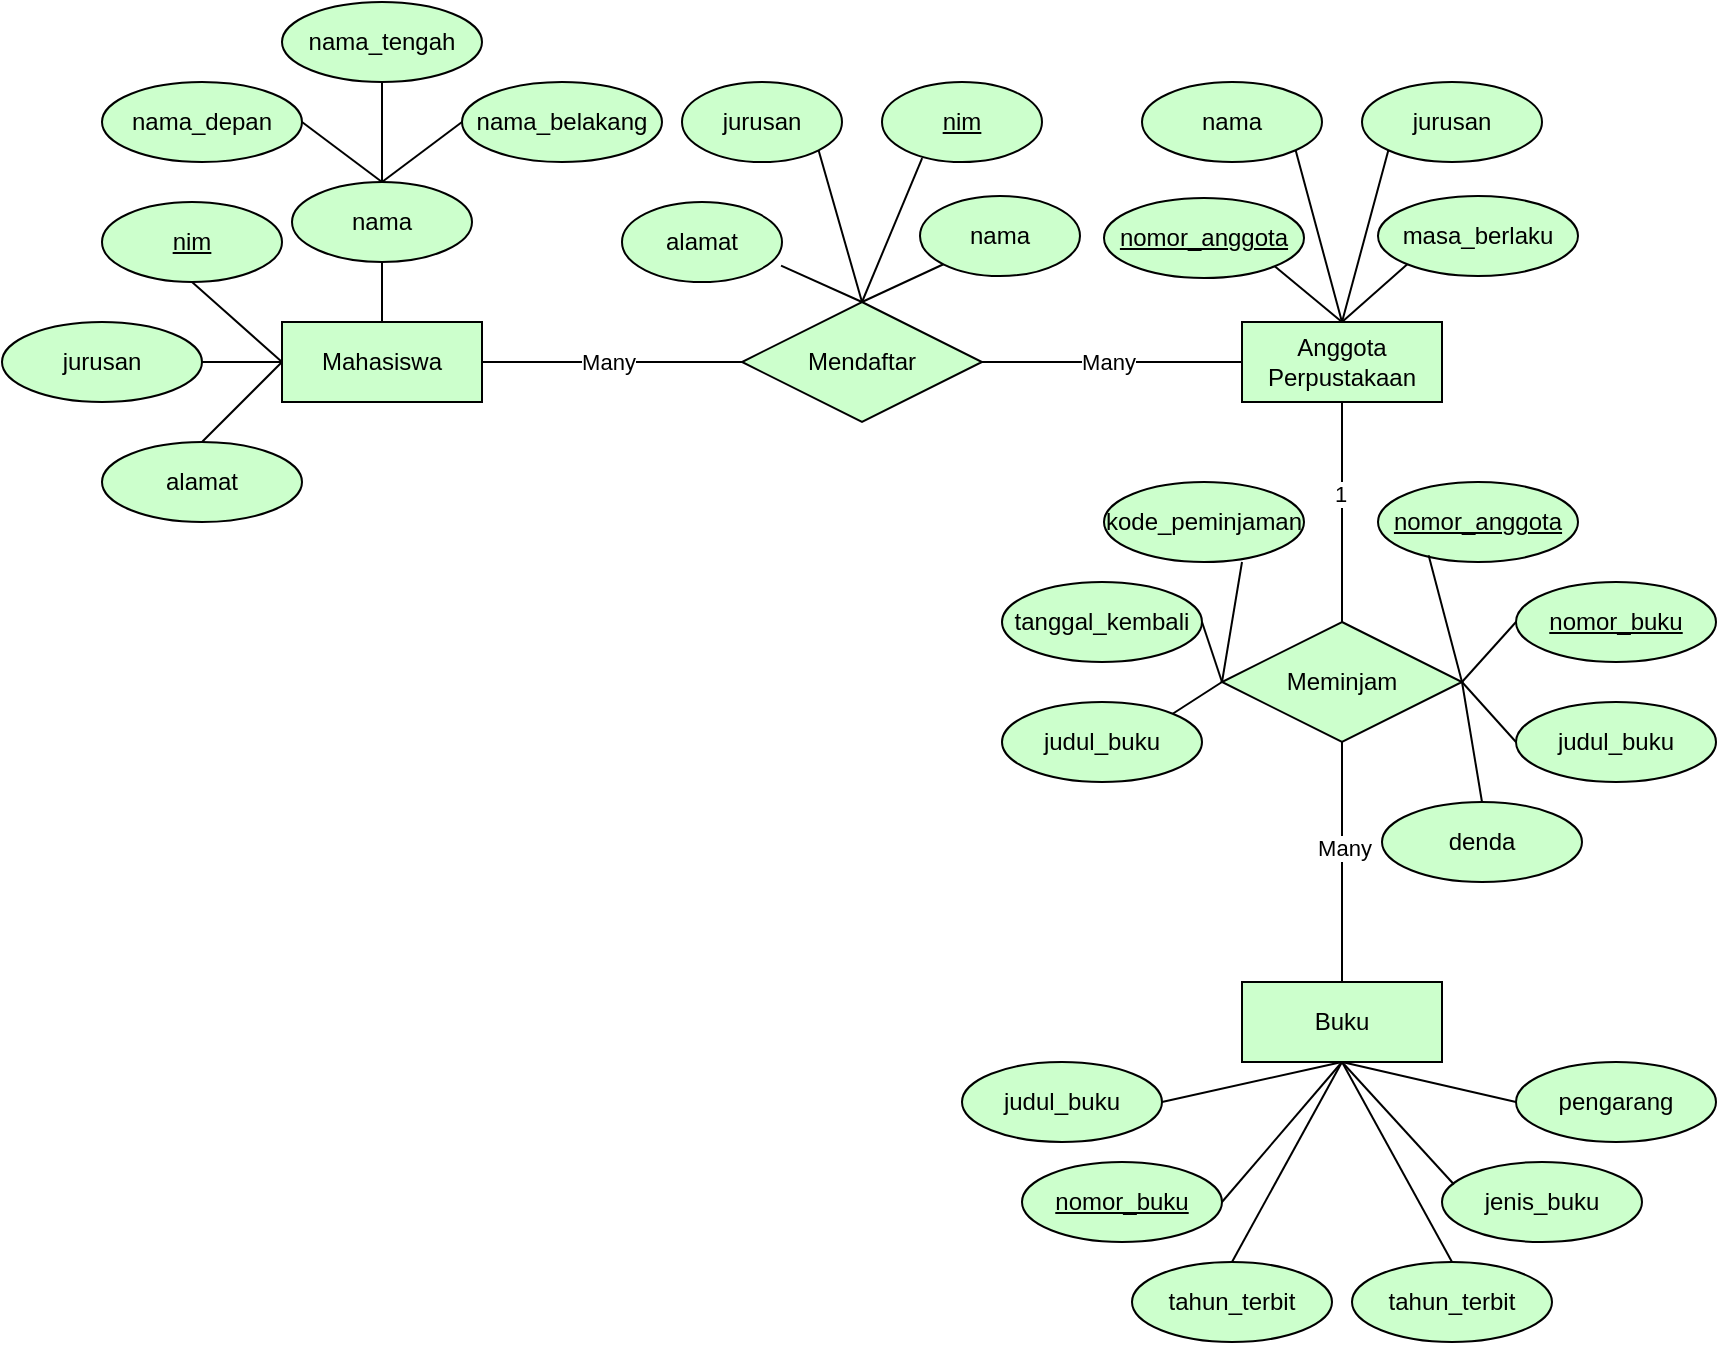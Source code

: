 <mxfile version="24.7.5">
  <diagram id="R2lEEEUBdFMjLlhIrx00" name="Page-1">
    <mxGraphModel dx="1389" dy="911" grid="1" gridSize="10" guides="1" tooltips="1" connect="1" arrows="1" fold="1" page="1" pageScale="1" pageWidth="850" pageHeight="1100" math="0" shadow="0" extFonts="Permanent Marker^https://fonts.googleapis.com/css?family=Permanent+Marker">
      <root>
        <mxCell id="0" />
        <mxCell id="1" parent="0" />
        <mxCell id="ZBU0QpozwrUeWdqNxnMn-2" value="Mendaftar" style="shape=rhombus;perimeter=rhombusPerimeter;whiteSpace=wrap;html=1;align=center;fillColor=#CCFFCC;" vertex="1" parent="1">
          <mxGeometry x="380" y="290" width="120" height="60" as="geometry" />
        </mxCell>
        <mxCell id="ZBU0QpozwrUeWdqNxnMn-4" value="" style="endArrow=none;html=1;rounded=0;exitX=1;exitY=0.5;exitDx=0;exitDy=0;entryX=0;entryY=0.5;entryDx=0;entryDy=0;fillColor=#CCFFCC;" edge="1" parent="1" source="ZBU0QpozwrUeWdqNxnMn-14" target="ZBU0QpozwrUeWdqNxnMn-2">
          <mxGeometry relative="1" as="geometry">
            <mxPoint x="250" y="320" as="sourcePoint" />
            <mxPoint x="470" y="300" as="targetPoint" />
          </mxGeometry>
        </mxCell>
        <mxCell id="ZBU0QpozwrUeWdqNxnMn-6" value="Many" style="edgeLabel;html=1;align=center;verticalAlign=middle;resizable=0;points=[];fillColor=#CCFFCC;" vertex="1" connectable="0" parent="ZBU0QpozwrUeWdqNxnMn-4">
          <mxGeometry x="-0.03" relative="1" as="geometry">
            <mxPoint as="offset" />
          </mxGeometry>
        </mxCell>
        <mxCell id="ZBU0QpozwrUeWdqNxnMn-5" value="" style="endArrow=none;html=1;rounded=0;exitX=1;exitY=0.5;exitDx=0;exitDy=0;entryX=0;entryY=0.5;entryDx=0;entryDy=0;fillColor=#CCFFCC;" edge="1" parent="1" source="ZBU0QpozwrUeWdqNxnMn-2" target="ZBU0QpozwrUeWdqNxnMn-15">
          <mxGeometry relative="1" as="geometry">
            <mxPoint x="260" y="330" as="sourcePoint" />
            <mxPoint x="580.0" y="320" as="targetPoint" />
          </mxGeometry>
        </mxCell>
        <mxCell id="ZBU0QpozwrUeWdqNxnMn-7" value="Many" style="edgeLabel;html=1;align=center;verticalAlign=middle;resizable=0;points=[];fillColor=#CCFFCC;" vertex="1" connectable="0" parent="ZBU0QpozwrUeWdqNxnMn-5">
          <mxGeometry x="-0.042" y="-2" relative="1" as="geometry">
            <mxPoint y="-2" as="offset" />
          </mxGeometry>
        </mxCell>
        <mxCell id="ZBU0QpozwrUeWdqNxnMn-8" value="Meminjam" style="shape=rhombus;perimeter=rhombusPerimeter;whiteSpace=wrap;html=1;align=center;fillColor=#CCFFCC;" vertex="1" parent="1">
          <mxGeometry x="620" y="450" width="120" height="60" as="geometry" />
        </mxCell>
        <mxCell id="ZBU0QpozwrUeWdqNxnMn-10" value="" style="endArrow=none;html=1;rounded=0;entryX=0.5;entryY=0;entryDx=0;entryDy=0;exitX=0.5;exitY=1;exitDx=0;exitDy=0;exitPerimeter=0;fillColor=#CCFFCC;" edge="1" parent="1" source="ZBU0QpozwrUeWdqNxnMn-15" target="ZBU0QpozwrUeWdqNxnMn-8">
          <mxGeometry relative="1" as="geometry">
            <mxPoint x="630" y="350" as="sourcePoint" />
            <mxPoint x="470" y="510" as="targetPoint" />
          </mxGeometry>
        </mxCell>
        <mxCell id="ZBU0QpozwrUeWdqNxnMn-12" value="1" style="edgeLabel;html=1;align=center;verticalAlign=middle;resizable=0;points=[];fillColor=#CCFFCC;" vertex="1" connectable="0" parent="ZBU0QpozwrUeWdqNxnMn-10">
          <mxGeometry x="-0.174" y="2" relative="1" as="geometry">
            <mxPoint x="-3" as="offset" />
          </mxGeometry>
        </mxCell>
        <mxCell id="ZBU0QpozwrUeWdqNxnMn-11" value="" style="endArrow=none;html=1;rounded=0;exitX=0.5;exitY=1;exitDx=0;exitDy=0;entryX=0.5;entryY=0;entryDx=0;entryDy=0;fillColor=#CCFFCC;" edge="1" parent="1" source="ZBU0QpozwrUeWdqNxnMn-8" target="ZBU0QpozwrUeWdqNxnMn-17">
          <mxGeometry relative="1" as="geometry">
            <mxPoint x="690" y="350" as="sourcePoint" />
            <mxPoint x="680.0" y="620" as="targetPoint" />
          </mxGeometry>
        </mxCell>
        <mxCell id="ZBU0QpozwrUeWdqNxnMn-13" value="Many" style="edgeLabel;html=1;align=center;verticalAlign=middle;resizable=0;points=[];fillColor=#CCFFCC;" vertex="1" connectable="0" parent="ZBU0QpozwrUeWdqNxnMn-11">
          <mxGeometry x="-0.126" y="1" relative="1" as="geometry">
            <mxPoint as="offset" />
          </mxGeometry>
        </mxCell>
        <mxCell id="ZBU0QpozwrUeWdqNxnMn-14" value="Mahasiswa" style="whiteSpace=wrap;html=1;align=center;fillColor=#CCFFCC;" vertex="1" parent="1">
          <mxGeometry x="150" y="300" width="100" height="40" as="geometry" />
        </mxCell>
        <mxCell id="ZBU0QpozwrUeWdqNxnMn-15" value="Anggota&lt;div&gt;Perpustakaan&lt;/div&gt;" style="whiteSpace=wrap;html=1;align=center;fillColor=#CCFFCC;" vertex="1" parent="1">
          <mxGeometry x="630" y="300" width="100" height="40" as="geometry" />
        </mxCell>
        <mxCell id="ZBU0QpozwrUeWdqNxnMn-17" value="Buku" style="whiteSpace=wrap;html=1;align=center;fillColor=#CCFFCC;" vertex="1" parent="1">
          <mxGeometry x="630" y="630" width="100" height="40" as="geometry" />
        </mxCell>
        <mxCell id="ZBU0QpozwrUeWdqNxnMn-20" value="nim" style="ellipse;whiteSpace=wrap;html=1;align=center;fontStyle=4;fillColor=#CCFFCC;" vertex="1" parent="1">
          <mxGeometry x="60" y="240" width="90" height="40" as="geometry" />
        </mxCell>
        <mxCell id="ZBU0QpozwrUeWdqNxnMn-21" value="jurusan" style="ellipse;whiteSpace=wrap;html=1;align=center;fillColor=#CCFFCC;" vertex="1" parent="1">
          <mxGeometry x="10" y="300" width="100" height="40" as="geometry" />
        </mxCell>
        <mxCell id="ZBU0QpozwrUeWdqNxnMn-22" value="alamat" style="ellipse;whiteSpace=wrap;html=1;align=center;fillColor=#CCFFCC;" vertex="1" parent="1">
          <mxGeometry x="60" y="360" width="100" height="40" as="geometry" />
        </mxCell>
        <mxCell id="ZBU0QpozwrUeWdqNxnMn-24" value="" style="endArrow=none;html=1;rounded=0;exitX=0.5;exitY=1;exitDx=0;exitDy=0;entryX=0;entryY=0.5;entryDx=0;entryDy=0;fillColor=#CCFFCC;" edge="1" parent="1" source="ZBU0QpozwrUeWdqNxnMn-20" target="ZBU0QpozwrUeWdqNxnMn-14">
          <mxGeometry relative="1" as="geometry">
            <mxPoint x="310" y="300" as="sourcePoint" />
            <mxPoint x="470" y="300" as="targetPoint" />
          </mxGeometry>
        </mxCell>
        <mxCell id="ZBU0QpozwrUeWdqNxnMn-25" value="" style="endArrow=none;html=1;rounded=0;exitX=1;exitY=0.5;exitDx=0;exitDy=0;entryX=0;entryY=0.5;entryDx=0;entryDy=0;fillColor=#CCFFCC;" edge="1" parent="1" source="ZBU0QpozwrUeWdqNxnMn-21" target="ZBU0QpozwrUeWdqNxnMn-14">
          <mxGeometry relative="1" as="geometry">
            <mxPoint x="115" y="290" as="sourcePoint" />
            <mxPoint x="160" y="330" as="targetPoint" />
          </mxGeometry>
        </mxCell>
        <mxCell id="ZBU0QpozwrUeWdqNxnMn-26" value="" style="endArrow=none;html=1;rounded=0;exitX=0.5;exitY=0;exitDx=0;exitDy=0;entryX=0;entryY=0.5;entryDx=0;entryDy=0;fillColor=#CCFFCC;" edge="1" parent="1" source="ZBU0QpozwrUeWdqNxnMn-22" target="ZBU0QpozwrUeWdqNxnMn-14">
          <mxGeometry relative="1" as="geometry">
            <mxPoint x="115" y="290" as="sourcePoint" />
            <mxPoint x="160" y="330" as="targetPoint" />
          </mxGeometry>
        </mxCell>
        <mxCell id="ZBU0QpozwrUeWdqNxnMn-27" value="nama" style="ellipse;whiteSpace=wrap;html=1;align=center;fillColor=#CCFFCC;" vertex="1" parent="1">
          <mxGeometry x="155" y="230" width="90" height="40" as="geometry" />
        </mxCell>
        <mxCell id="ZBU0QpozwrUeWdqNxnMn-28" value="nama_depan" style="ellipse;whiteSpace=wrap;html=1;align=center;fillColor=#CCFFCC;" vertex="1" parent="1">
          <mxGeometry x="60" y="180" width="100" height="40" as="geometry" />
        </mxCell>
        <mxCell id="ZBU0QpozwrUeWdqNxnMn-29" value="nama_tengah" style="ellipse;whiteSpace=wrap;html=1;align=center;fillColor=#CCFFCC;" vertex="1" parent="1">
          <mxGeometry x="150" y="140" width="100" height="40" as="geometry" />
        </mxCell>
        <mxCell id="ZBU0QpozwrUeWdqNxnMn-30" value="nama_belakang" style="ellipse;whiteSpace=wrap;html=1;align=center;fillColor=#CCFFCC;" vertex="1" parent="1">
          <mxGeometry x="240" y="180" width="100" height="40" as="geometry" />
        </mxCell>
        <mxCell id="ZBU0QpozwrUeWdqNxnMn-31" value="" style="endArrow=none;html=1;rounded=0;exitX=0.5;exitY=0;exitDx=0;exitDy=0;entryX=0.5;entryY=1;entryDx=0;entryDy=0;fillColor=#CCFFCC;" edge="1" parent="1" source="ZBU0QpozwrUeWdqNxnMn-14" target="ZBU0QpozwrUeWdqNxnMn-27">
          <mxGeometry relative="1" as="geometry">
            <mxPoint x="310" y="300" as="sourcePoint" />
            <mxPoint x="470" y="300" as="targetPoint" />
          </mxGeometry>
        </mxCell>
        <mxCell id="ZBU0QpozwrUeWdqNxnMn-33" value="" style="endArrow=none;html=1;rounded=0;exitX=0.5;exitY=0;exitDx=0;exitDy=0;entryX=1;entryY=0.5;entryDx=0;entryDy=0;fillColor=#CCFFCC;" edge="1" parent="1" source="ZBU0QpozwrUeWdqNxnMn-27" target="ZBU0QpozwrUeWdqNxnMn-28">
          <mxGeometry relative="1" as="geometry">
            <mxPoint x="310" y="300" as="sourcePoint" />
            <mxPoint x="470" y="300" as="targetPoint" />
          </mxGeometry>
        </mxCell>
        <mxCell id="ZBU0QpozwrUeWdqNxnMn-34" value="" style="endArrow=none;html=1;rounded=0;exitX=0.5;exitY=0;exitDx=0;exitDy=0;entryX=0.5;entryY=1;entryDx=0;entryDy=0;fillColor=#CCFFCC;" edge="1" parent="1" source="ZBU0QpozwrUeWdqNxnMn-27" target="ZBU0QpozwrUeWdqNxnMn-29">
          <mxGeometry relative="1" as="geometry">
            <mxPoint x="210" y="240" as="sourcePoint" />
            <mxPoint x="170" y="210" as="targetPoint" />
          </mxGeometry>
        </mxCell>
        <mxCell id="ZBU0QpozwrUeWdqNxnMn-35" value="" style="endArrow=none;html=1;rounded=0;exitX=0.5;exitY=0;exitDx=0;exitDy=0;entryX=0;entryY=0.5;entryDx=0;entryDy=0;fillColor=#CCFFCC;" edge="1" parent="1" source="ZBU0QpozwrUeWdqNxnMn-27" target="ZBU0QpozwrUeWdqNxnMn-30">
          <mxGeometry relative="1" as="geometry">
            <mxPoint x="210" y="240" as="sourcePoint" />
            <mxPoint x="210" y="190" as="targetPoint" />
          </mxGeometry>
        </mxCell>
        <mxCell id="ZBU0QpozwrUeWdqNxnMn-36" value="alamat" style="ellipse;whiteSpace=wrap;html=1;align=center;fillColor=#CCFFCC;" vertex="1" parent="1">
          <mxGeometry x="320" y="240" width="80" height="40" as="geometry" />
        </mxCell>
        <mxCell id="ZBU0QpozwrUeWdqNxnMn-37" value="jurusan" style="ellipse;whiteSpace=wrap;html=1;align=center;fillColor=#CCFFCC;" vertex="1" parent="1">
          <mxGeometry x="350" y="180" width="80" height="40" as="geometry" />
        </mxCell>
        <mxCell id="ZBU0QpozwrUeWdqNxnMn-38" value="nim" style="ellipse;whiteSpace=wrap;html=1;align=center;fontStyle=4;fillColor=#CCFFCC;" vertex="1" parent="1">
          <mxGeometry x="450" y="180" width="80" height="40" as="geometry" />
        </mxCell>
        <mxCell id="ZBU0QpozwrUeWdqNxnMn-39" value="nama" style="ellipse;whiteSpace=wrap;html=1;align=center;fillColor=#CCFFCC;" vertex="1" parent="1">
          <mxGeometry x="469" y="237" width="80" height="40" as="geometry" />
        </mxCell>
        <mxCell id="ZBU0QpozwrUeWdqNxnMn-40" value="" style="endArrow=none;html=1;rounded=0;exitX=0.5;exitY=0;exitDx=0;exitDy=0;entryX=0.994;entryY=0.795;entryDx=0;entryDy=0;entryPerimeter=0;fillColor=#CCFFCC;" edge="1" parent="1" source="ZBU0QpozwrUeWdqNxnMn-2" target="ZBU0QpozwrUeWdqNxnMn-36">
          <mxGeometry relative="1" as="geometry">
            <mxPoint x="310" y="200" as="sourcePoint" />
            <mxPoint x="470" y="200" as="targetPoint" />
          </mxGeometry>
        </mxCell>
        <mxCell id="ZBU0QpozwrUeWdqNxnMn-41" value="" style="endArrow=none;html=1;rounded=0;exitX=0.5;exitY=0;exitDx=0;exitDy=0;entryX=1;entryY=1;entryDx=0;entryDy=0;fillColor=#CCFFCC;" edge="1" parent="1" source="ZBU0QpozwrUeWdqNxnMn-2" target="ZBU0QpozwrUeWdqNxnMn-37">
          <mxGeometry relative="1" as="geometry">
            <mxPoint x="450" y="300" as="sourcePoint" />
            <mxPoint x="418" y="267" as="targetPoint" />
          </mxGeometry>
        </mxCell>
        <mxCell id="ZBU0QpozwrUeWdqNxnMn-42" value="" style="endArrow=none;html=1;rounded=0;exitX=0.5;exitY=0;exitDx=0;exitDy=0;entryX=0.251;entryY=0.951;entryDx=0;entryDy=0;entryPerimeter=0;fillColor=#CCFFCC;" edge="1" parent="1" source="ZBU0QpozwrUeWdqNxnMn-2" target="ZBU0QpozwrUeWdqNxnMn-38">
          <mxGeometry relative="1" as="geometry">
            <mxPoint x="450" y="300" as="sourcePoint" />
            <mxPoint x="428" y="224" as="targetPoint" />
          </mxGeometry>
        </mxCell>
        <mxCell id="ZBU0QpozwrUeWdqNxnMn-43" value="" style="endArrow=none;html=1;rounded=0;exitX=0.5;exitY=0;exitDx=0;exitDy=0;entryX=0;entryY=1;entryDx=0;entryDy=0;fillColor=#CCFFCC;" edge="1" parent="1" source="ZBU0QpozwrUeWdqNxnMn-2" target="ZBU0QpozwrUeWdqNxnMn-39">
          <mxGeometry relative="1" as="geometry">
            <mxPoint x="450" y="300" as="sourcePoint" />
            <mxPoint x="480" y="228" as="targetPoint" />
          </mxGeometry>
        </mxCell>
        <mxCell id="ZBU0QpozwrUeWdqNxnMn-45" value="masa_berlaku" style="ellipse;whiteSpace=wrap;html=1;align=center;fillColor=#CCFFCC;" vertex="1" parent="1">
          <mxGeometry x="698" y="237" width="100" height="40" as="geometry" />
        </mxCell>
        <mxCell id="ZBU0QpozwrUeWdqNxnMn-46" value="nomor_anggota" style="ellipse;whiteSpace=wrap;html=1;align=center;fontStyle=4;fillColor=#CCFFCC;" vertex="1" parent="1">
          <mxGeometry x="561" y="238" width="100" height="40" as="geometry" />
        </mxCell>
        <mxCell id="ZBU0QpozwrUeWdqNxnMn-47" value="nama" style="ellipse;whiteSpace=wrap;html=1;align=center;fillColor=#CCFFCC;" vertex="1" parent="1">
          <mxGeometry x="580" y="180" width="90" height="40" as="geometry" />
        </mxCell>
        <mxCell id="ZBU0QpozwrUeWdqNxnMn-48" value="jurusan" style="ellipse;whiteSpace=wrap;html=1;align=center;fillColor=#CCFFCC;" vertex="1" parent="1">
          <mxGeometry x="690" y="180" width="90" height="40" as="geometry" />
        </mxCell>
        <mxCell id="ZBU0QpozwrUeWdqNxnMn-49" value="" style="endArrow=none;html=1;rounded=0;entryX=0.5;entryY=0;entryDx=0;entryDy=0;exitX=1;exitY=1;exitDx=0;exitDy=0;fillColor=#CCFFCC;" edge="1" parent="1" source="ZBU0QpozwrUeWdqNxnMn-46" target="ZBU0QpozwrUeWdqNxnMn-15">
          <mxGeometry relative="1" as="geometry">
            <mxPoint x="420" y="410" as="sourcePoint" />
            <mxPoint x="580" y="410" as="targetPoint" />
          </mxGeometry>
        </mxCell>
        <mxCell id="ZBU0QpozwrUeWdqNxnMn-50" value="" style="endArrow=none;html=1;rounded=0;entryX=0.5;entryY=0;entryDx=0;entryDy=0;exitX=0;exitY=1;exitDx=0;exitDy=0;fillColor=#CCFFCC;" edge="1" parent="1" source="ZBU0QpozwrUeWdqNxnMn-45" target="ZBU0QpozwrUeWdqNxnMn-15">
          <mxGeometry relative="1" as="geometry">
            <mxPoint x="700" y="280" as="sourcePoint" />
            <mxPoint x="690" y="310" as="targetPoint" />
          </mxGeometry>
        </mxCell>
        <mxCell id="ZBU0QpozwrUeWdqNxnMn-51" value="" style="endArrow=none;html=1;rounded=0;entryX=0.5;entryY=0;entryDx=0;entryDy=0;exitX=1;exitY=1;exitDx=0;exitDy=0;fillColor=#CCFFCC;" edge="1" parent="1" source="ZBU0QpozwrUeWdqNxnMn-47" target="ZBU0QpozwrUeWdqNxnMn-15">
          <mxGeometry relative="1" as="geometry">
            <mxPoint x="656" y="282" as="sourcePoint" />
            <mxPoint x="690" y="310" as="targetPoint" />
          </mxGeometry>
        </mxCell>
        <mxCell id="ZBU0QpozwrUeWdqNxnMn-52" value="" style="endArrow=none;html=1;rounded=0;entryX=0.5;entryY=0;entryDx=0;entryDy=0;exitX=0;exitY=1;exitDx=0;exitDy=0;fillColor=#CCFFCC;" edge="1" parent="1" source="ZBU0QpozwrUeWdqNxnMn-48" target="ZBU0QpozwrUeWdqNxnMn-15">
          <mxGeometry relative="1" as="geometry">
            <mxPoint x="667" y="224" as="sourcePoint" />
            <mxPoint x="690" y="310" as="targetPoint" />
          </mxGeometry>
        </mxCell>
        <mxCell id="ZBU0QpozwrUeWdqNxnMn-53" value="nomor_anggota" style="ellipse;whiteSpace=wrap;html=1;align=center;fontStyle=4;fillColor=#CCFFCC;" vertex="1" parent="1">
          <mxGeometry x="698" y="380" width="100" height="40" as="geometry" />
        </mxCell>
        <mxCell id="ZBU0QpozwrUeWdqNxnMn-54" value="nomor_buku" style="ellipse;whiteSpace=wrap;html=1;align=center;fontStyle=4;fillColor=#CCFFCC;" vertex="1" parent="1">
          <mxGeometry x="767" y="430" width="100" height="40" as="geometry" />
        </mxCell>
        <mxCell id="ZBU0QpozwrUeWdqNxnMn-56" value="judul_buku" style="ellipse;whiteSpace=wrap;html=1;align=center;fillColor=#CCFFCC;" vertex="1" parent="1">
          <mxGeometry x="767" y="490" width="100" height="40" as="geometry" />
        </mxCell>
        <mxCell id="ZBU0QpozwrUeWdqNxnMn-57" value="denda" style="ellipse;whiteSpace=wrap;html=1;align=center;fillColor=#CCFFCC;" vertex="1" parent="1">
          <mxGeometry x="700" y="540" width="100" height="40" as="geometry" />
        </mxCell>
        <mxCell id="ZBU0QpozwrUeWdqNxnMn-58" value="kode_peminjaman" style="ellipse;whiteSpace=wrap;html=1;align=center;fillColor=#CCFFCC;" vertex="1" parent="1">
          <mxGeometry x="561" y="380" width="100" height="40" as="geometry" />
        </mxCell>
        <mxCell id="ZBU0QpozwrUeWdqNxnMn-59" value="tanggal_kembali" style="ellipse;whiteSpace=wrap;html=1;align=center;fillColor=#CCFFCC;" vertex="1" parent="1">
          <mxGeometry x="510" y="430" width="100" height="40" as="geometry" />
        </mxCell>
        <mxCell id="ZBU0QpozwrUeWdqNxnMn-60" value="judul_buku" style="ellipse;whiteSpace=wrap;html=1;align=center;fillColor=#CCFFCC;" vertex="1" parent="1">
          <mxGeometry x="510" y="490" width="100" height="40" as="geometry" />
        </mxCell>
        <mxCell id="ZBU0QpozwrUeWdqNxnMn-61" value="judul_buku" style="ellipse;whiteSpace=wrap;html=1;align=center;fillColor=#CCFFCC;" vertex="1" parent="1">
          <mxGeometry x="490" y="670" width="100" height="40" as="geometry" />
        </mxCell>
        <mxCell id="ZBU0QpozwrUeWdqNxnMn-62" value="nomor_buku" style="ellipse;whiteSpace=wrap;html=1;align=center;fontStyle=4;fillColor=#CCFFCC;" vertex="1" parent="1">
          <mxGeometry x="520" y="720" width="100" height="40" as="geometry" />
        </mxCell>
        <mxCell id="ZBU0QpozwrUeWdqNxnMn-63" value="tahun_terbit" style="ellipse;whiteSpace=wrap;html=1;align=center;fillColor=#CCFFCC;" vertex="1" parent="1">
          <mxGeometry x="575" y="770" width="100" height="40" as="geometry" />
        </mxCell>
        <mxCell id="ZBU0QpozwrUeWdqNxnMn-64" value="tahun_terbit" style="ellipse;whiteSpace=wrap;html=1;align=center;fillColor=#CCFFCC;" vertex="1" parent="1">
          <mxGeometry x="685" y="770" width="100" height="40" as="geometry" />
        </mxCell>
        <mxCell id="ZBU0QpozwrUeWdqNxnMn-65" value="jenis_buku" style="ellipse;whiteSpace=wrap;html=1;align=center;fillColor=#CCFFCC;" vertex="1" parent="1">
          <mxGeometry x="730" y="720" width="100" height="40" as="geometry" />
        </mxCell>
        <mxCell id="ZBU0QpozwrUeWdqNxnMn-66" value="pengarang" style="ellipse;whiteSpace=wrap;html=1;align=center;fillColor=#CCFFCC;" vertex="1" parent="1">
          <mxGeometry x="767" y="670" width="100" height="40" as="geometry" />
        </mxCell>
        <mxCell id="ZBU0QpozwrUeWdqNxnMn-67" value="" style="endArrow=none;html=1;rounded=0;exitX=0.5;exitY=1;exitDx=0;exitDy=0;entryX=1;entryY=0.5;entryDx=0;entryDy=0;fillColor=#CCFFCC;" edge="1" parent="1" source="ZBU0QpozwrUeWdqNxnMn-17" target="ZBU0QpozwrUeWdqNxnMn-61">
          <mxGeometry relative="1" as="geometry">
            <mxPoint x="680" y="690" as="sourcePoint" />
            <mxPoint x="750" y="730" as="targetPoint" />
          </mxGeometry>
        </mxCell>
        <mxCell id="ZBU0QpozwrUeWdqNxnMn-68" value="" style="endArrow=none;html=1;rounded=0;exitX=0.5;exitY=1;exitDx=0;exitDy=0;entryX=0;entryY=0.5;entryDx=0;entryDy=0;fillColor=#CCFFCC;" edge="1" parent="1" source="ZBU0QpozwrUeWdqNxnMn-17" target="ZBU0QpozwrUeWdqNxnMn-66">
          <mxGeometry relative="1" as="geometry">
            <mxPoint x="690" y="680" as="sourcePoint" />
            <mxPoint x="600" y="700" as="targetPoint" />
          </mxGeometry>
        </mxCell>
        <mxCell id="ZBU0QpozwrUeWdqNxnMn-69" value="" style="endArrow=none;html=1;rounded=0;exitX=0.5;exitY=1;exitDx=0;exitDy=0;entryX=1;entryY=0.5;entryDx=0;entryDy=0;fillColor=#CCFFCC;" edge="1" parent="1" source="ZBU0QpozwrUeWdqNxnMn-17" target="ZBU0QpozwrUeWdqNxnMn-62">
          <mxGeometry relative="1" as="geometry">
            <mxPoint x="700" y="690" as="sourcePoint" />
            <mxPoint x="610" y="710" as="targetPoint" />
          </mxGeometry>
        </mxCell>
        <mxCell id="ZBU0QpozwrUeWdqNxnMn-70" value="" style="endArrow=none;html=1;rounded=0;exitX=0.5;exitY=1;exitDx=0;exitDy=0;entryX=0.5;entryY=0;entryDx=0;entryDy=0;fillColor=#CCFFCC;" edge="1" parent="1" source="ZBU0QpozwrUeWdqNxnMn-17" target="ZBU0QpozwrUeWdqNxnMn-63">
          <mxGeometry relative="1" as="geometry">
            <mxPoint x="710" y="700" as="sourcePoint" />
            <mxPoint x="620" y="720" as="targetPoint" />
          </mxGeometry>
        </mxCell>
        <mxCell id="ZBU0QpozwrUeWdqNxnMn-71" value="" style="endArrow=none;html=1;rounded=0;exitX=0.5;exitY=1;exitDx=0;exitDy=0;entryX=0.5;entryY=0;entryDx=0;entryDy=0;fillColor=#CCFFCC;" edge="1" parent="1" source="ZBU0QpozwrUeWdqNxnMn-17" target="ZBU0QpozwrUeWdqNxnMn-64">
          <mxGeometry relative="1" as="geometry">
            <mxPoint x="720" y="710" as="sourcePoint" />
            <mxPoint x="630" y="730" as="targetPoint" />
          </mxGeometry>
        </mxCell>
        <mxCell id="ZBU0QpozwrUeWdqNxnMn-73" value="" style="endArrow=none;html=1;rounded=0;exitX=0.5;exitY=1;exitDx=0;exitDy=0;entryX=0.06;entryY=0.281;entryDx=0;entryDy=0;entryPerimeter=0;fillColor=#CCFFCC;" edge="1" parent="1" source="ZBU0QpozwrUeWdqNxnMn-17" target="ZBU0QpozwrUeWdqNxnMn-65">
          <mxGeometry relative="1" as="geometry">
            <mxPoint x="730" y="720" as="sourcePoint" />
            <mxPoint x="640" y="740" as="targetPoint" />
          </mxGeometry>
        </mxCell>
        <mxCell id="ZBU0QpozwrUeWdqNxnMn-74" value="" style="endArrow=none;html=1;rounded=0;entryX=0;entryY=0.5;entryDx=0;entryDy=0;exitX=0.69;exitY=1;exitDx=0;exitDy=0;exitPerimeter=0;fillColor=#CCFFCC;" edge="1" parent="1" source="ZBU0QpozwrUeWdqNxnMn-58" target="ZBU0QpozwrUeWdqNxnMn-8">
          <mxGeometry relative="1" as="geometry">
            <mxPoint x="630" y="430" as="sourcePoint" />
            <mxPoint x="790" y="430" as="targetPoint" />
          </mxGeometry>
        </mxCell>
        <mxCell id="ZBU0QpozwrUeWdqNxnMn-75" value="" style="endArrow=none;html=1;rounded=0;entryX=0;entryY=0.5;entryDx=0;entryDy=0;exitX=1;exitY=0.5;exitDx=0;exitDy=0;fillColor=#CCFFCC;" edge="1" parent="1" source="ZBU0QpozwrUeWdqNxnMn-59" target="ZBU0QpozwrUeWdqNxnMn-8">
          <mxGeometry relative="1" as="geometry">
            <mxPoint x="640" y="430" as="sourcePoint" />
            <mxPoint x="630" y="490" as="targetPoint" />
          </mxGeometry>
        </mxCell>
        <mxCell id="ZBU0QpozwrUeWdqNxnMn-76" value="" style="endArrow=none;html=1;rounded=0;entryX=0;entryY=0.5;entryDx=0;entryDy=0;exitX=1;exitY=0;exitDx=0;exitDy=0;fillColor=#CCFFCC;" edge="1" parent="1" source="ZBU0QpozwrUeWdqNxnMn-60" target="ZBU0QpozwrUeWdqNxnMn-8">
          <mxGeometry relative="1" as="geometry">
            <mxPoint x="650" y="440" as="sourcePoint" />
            <mxPoint x="640" y="500" as="targetPoint" />
          </mxGeometry>
        </mxCell>
        <mxCell id="ZBU0QpozwrUeWdqNxnMn-77" value="" style="endArrow=none;html=1;rounded=0;exitX=1;exitY=0.5;exitDx=0;exitDy=0;entryX=0.253;entryY=0.917;entryDx=0;entryDy=0;entryPerimeter=0;fillColor=#CCFFCC;" edge="1" parent="1" source="ZBU0QpozwrUeWdqNxnMn-8" target="ZBU0QpozwrUeWdqNxnMn-53">
          <mxGeometry relative="1" as="geometry">
            <mxPoint x="630" y="430" as="sourcePoint" />
            <mxPoint x="790" y="430" as="targetPoint" />
          </mxGeometry>
        </mxCell>
        <mxCell id="ZBU0QpozwrUeWdqNxnMn-78" value="" style="endArrow=none;html=1;rounded=0;entryX=1;entryY=0.5;entryDx=0;entryDy=0;exitX=0;exitY=0.5;exitDx=0;exitDy=0;fillColor=#CCFFCC;" edge="1" parent="1" source="ZBU0QpozwrUeWdqNxnMn-54" target="ZBU0QpozwrUeWdqNxnMn-8">
          <mxGeometry relative="1" as="geometry">
            <mxPoint x="660" y="450" as="sourcePoint" />
            <mxPoint x="650" y="510" as="targetPoint" />
          </mxGeometry>
        </mxCell>
        <mxCell id="ZBU0QpozwrUeWdqNxnMn-79" value="" style="endArrow=none;html=1;rounded=0;entryX=1;entryY=0.5;entryDx=0;entryDy=0;exitX=0;exitY=0.5;exitDx=0;exitDy=0;fillColor=#CCFFCC;" edge="1" parent="1" source="ZBU0QpozwrUeWdqNxnMn-56" target="ZBU0QpozwrUeWdqNxnMn-8">
          <mxGeometry relative="1" as="geometry">
            <mxPoint x="777" y="460" as="sourcePoint" />
            <mxPoint x="750" y="490" as="targetPoint" />
          </mxGeometry>
        </mxCell>
        <mxCell id="ZBU0QpozwrUeWdqNxnMn-80" value="" style="endArrow=none;html=1;rounded=0;entryX=1;entryY=0.5;entryDx=0;entryDy=0;exitX=0.5;exitY=0;exitDx=0;exitDy=0;fillColor=#CCFFCC;" edge="1" parent="1" source="ZBU0QpozwrUeWdqNxnMn-57" target="ZBU0QpozwrUeWdqNxnMn-8">
          <mxGeometry relative="1" as="geometry">
            <mxPoint x="777" y="520" as="sourcePoint" />
            <mxPoint x="750" y="490" as="targetPoint" />
          </mxGeometry>
        </mxCell>
      </root>
    </mxGraphModel>
  </diagram>
</mxfile>
